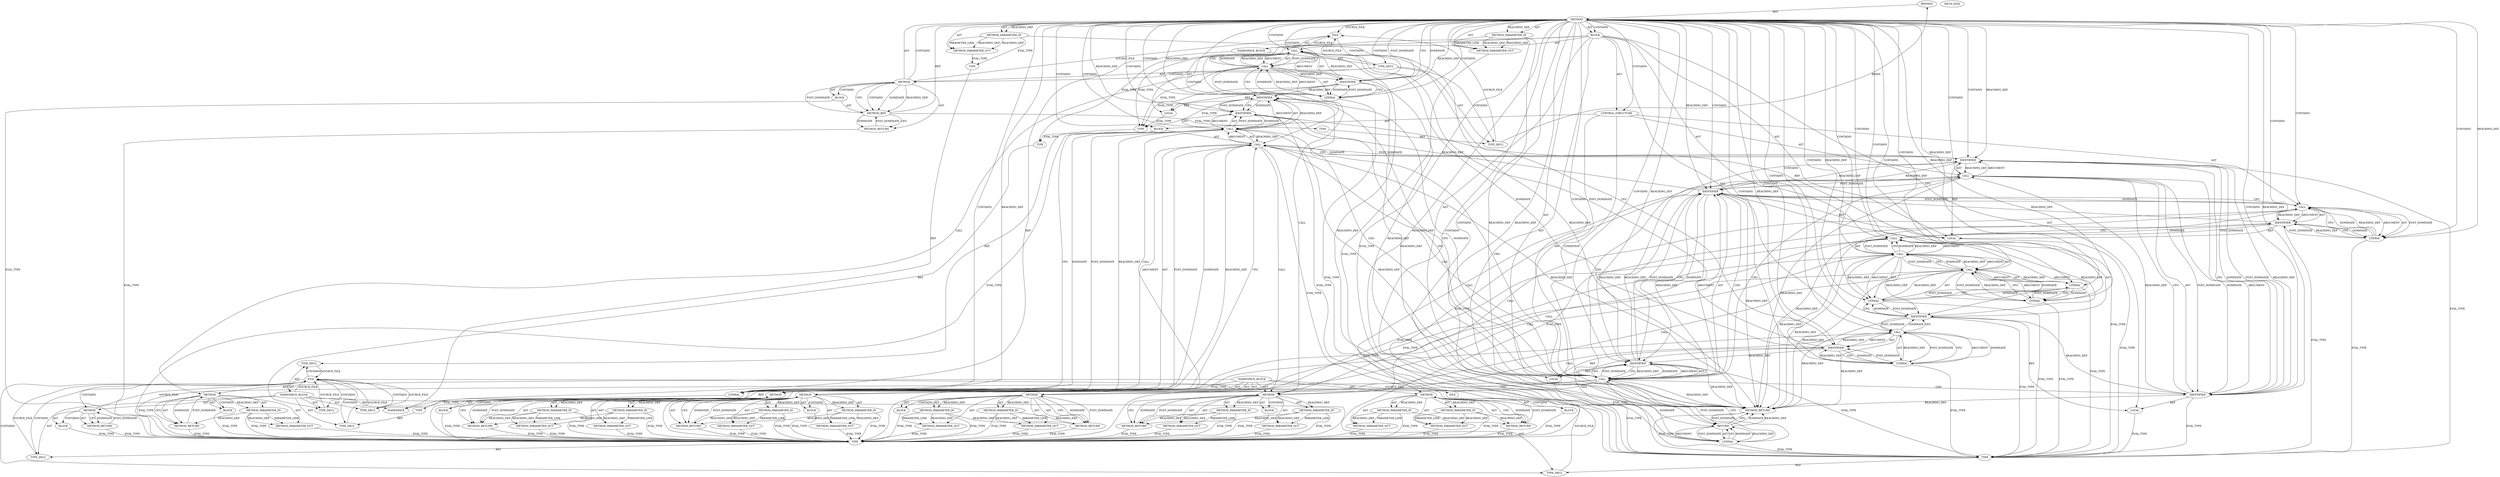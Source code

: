 digraph {
  "21474836480" [label="BINDING" METHOD_FULL_NAME="main" NAME="main" SIGNATURE="int(int,char[]*)"];
  "25769803776" [label="BLOCK" ARGUMENT_INDEX="-1" CODE="{
  int test_value;
  int inc_value;
  int loop_counter;
  char buf[10];

  test_value = 9;
  inc_value = 9 - (9 - 1);

  for(loop_counter = 0; loop_counter <= test_value; loop_counter += inc_value)
  {
    /*  OK  */
    buf[loop_counter] = 'A';
  }


  return 0;
}" COLUMN_NUMBER="1" LINE_NUMBER="51" ORDER="3" TYPE_FULL_NAME="void"];
  "25769803777" [label="BLOCK" ARGUMENT_INDEX="-1" CODE="{
    /*  OK  */
    buf[loop_counter] = 'A';
  }" COLUMN_NUMBER="3" LINE_NUMBER="61" ORDER="4" TYPE_FULL_NAME="void"];
  "25769803778" [label="BLOCK" ARGUMENT_INDEX="-1" CODE="<empty>" COLUMN_NUMBER="1" LINE_NUMBER="1" ORDER="1" TYPE_FULL_NAME="ANY"];
  "25769803779" [label="BLOCK" ARGUMENT_INDEX="-1" CODE="<empty>" ORDER="1" TYPE_FULL_NAME="ANY"];
  "25769803780" [label="BLOCK" ARGUMENT_INDEX="1" CODE="<empty>" ORDER="1" TYPE_FULL_NAME="ANY"];
  "25769803781" [label="BLOCK" ARGUMENT_INDEX="1" CODE="<empty>" ORDER="1" TYPE_FULL_NAME="ANY"];
  "25769803782" [label="BLOCK" ARGUMENT_INDEX="1" CODE="<empty>" ORDER="1" TYPE_FULL_NAME="ANY"];
  "25769803783" [label="BLOCK" ARGUMENT_INDEX="1" CODE="<empty>" ORDER="1" TYPE_FULL_NAME="ANY"];
  "25769803784" [label="BLOCK" ARGUMENT_INDEX="1" CODE="<empty>" ORDER="1" TYPE_FULL_NAME="ANY"];
  "25769803785" [label="BLOCK" ARGUMENT_INDEX="1" CODE="<empty>" ORDER="1" TYPE_FULL_NAME="ANY"];
  "30064771072" [label="CALL" ARGUMENT_INDEX="2" CODE="buf[10]" COLUMN_NUMBER="8" DISPATCH_TYPE="STATIC_DISPATCH" LINE_NUMBER="55" METHOD_FULL_NAME="<operator>.assignment" NAME="<operator>.assignment" ORDER="5" SIGNATURE="" TYPE_FULL_NAME="char[10]"];
  "30064771073" [label="CALL" ARGUMENT_INDEX="2" CODE="buf[10]" COLUMN_NUMBER="8" DISPATCH_TYPE="STATIC_DISPATCH" LINE_NUMBER="55" METHOD_FULL_NAME="<operator>.alloc" NAME="<operator>.alloc" ORDER="2" SIGNATURE="" TYPE_FULL_NAME="char[10]"];
  "30064771074" [label="CALL" ARGUMENT_INDEX="-1" CODE="test_value = 9" COLUMN_NUMBER="3" DISPATCH_TYPE="STATIC_DISPATCH" LINE_NUMBER="57" METHOD_FULL_NAME="<operator>.assignment" NAME="<operator>.assignment" ORDER="6" SIGNATURE="" TYPE_FULL_NAME="ANY"];
  "30064771075" [label="CALL" ARGUMENT_INDEX="-1" CODE="inc_value = 9 - (9 - 1)" COLUMN_NUMBER="3" DISPATCH_TYPE="STATIC_DISPATCH" LINE_NUMBER="58" METHOD_FULL_NAME="<operator>.assignment" NAME="<operator>.assignment" ORDER="7" SIGNATURE="" TYPE_FULL_NAME="ANY"];
  "30064771076" [label="CALL" ARGUMENT_INDEX="2" CODE="9 - (9 - 1)" COLUMN_NUMBER="15" DISPATCH_TYPE="STATIC_DISPATCH" LINE_NUMBER="58" METHOD_FULL_NAME="<operator>.subtraction" NAME="<operator>.subtraction" ORDER="2" SIGNATURE="" TYPE_FULL_NAME="ANY"];
  "30064771077" [label="CALL" ARGUMENT_INDEX="2" CODE="9 - 1" COLUMN_NUMBER="20" DISPATCH_TYPE="STATIC_DISPATCH" LINE_NUMBER="58" METHOD_FULL_NAME="<operator>.subtraction" NAME="<operator>.subtraction" ORDER="2" SIGNATURE="" TYPE_FULL_NAME="ANY"];
  "30064771078" [label="CALL" ARGUMENT_INDEX="1" CODE="loop_counter = 0" COLUMN_NUMBER="7" DISPATCH_TYPE="STATIC_DISPATCH" LINE_NUMBER="60" METHOD_FULL_NAME="<operator>.assignment" NAME="<operator>.assignment" ORDER="1" SIGNATURE="" TYPE_FULL_NAME="ANY"];
  "30064771079" [label="CALL" ARGUMENT_INDEX="-1" CODE="loop_counter <= test_value" COLUMN_NUMBER="25" DISPATCH_TYPE="STATIC_DISPATCH" LINE_NUMBER="60" METHOD_FULL_NAME="<operator>.lessEqualsThan" NAME="<operator>.lessEqualsThan" ORDER="2" SIGNATURE="" TYPE_FULL_NAME="ANY"];
  "30064771080" [label="CALL" ARGUMENT_INDEX="-1" CODE="loop_counter += inc_value" COLUMN_NUMBER="53" DISPATCH_TYPE="STATIC_DISPATCH" LINE_NUMBER="60" METHOD_FULL_NAME="<operator>.assignmentPlus" NAME="<operator>.assignmentPlus" ORDER="3" SIGNATURE="" TYPE_FULL_NAME="ANY"];
  "30064771081" [label="CALL" ARGUMENT_INDEX="-1" CODE="buf[loop_counter] = 'A'" COLUMN_NUMBER="5" DISPATCH_TYPE="STATIC_DISPATCH" LINE_NUMBER="63" METHOD_FULL_NAME="<operator>.assignment" NAME="<operator>.assignment" ORDER="1" SIGNATURE="" TYPE_FULL_NAME="ANY"];
  "30064771082" [label="CALL" ARGUMENT_INDEX="1" CODE="buf[loop_counter]" COLUMN_NUMBER="5" DISPATCH_TYPE="STATIC_DISPATCH" LINE_NUMBER="63" METHOD_FULL_NAME="<operator>.indirectIndexAccess" NAME="<operator>.indirectIndexAccess" ORDER="1" SIGNATURE="" TYPE_FULL_NAME="ANY"];
  "47244640256" [label="CONTROL_STRUCTURE" ARGUMENT_INDEX="-1" CODE="for (loop_counter = 0;loop_counter <= test_value;loop_counter += inc_value)" COLUMN_NUMBER="3" CONTROL_STRUCTURE_TYPE="FOR" LINE_NUMBER="60" ORDER="8" PARSER_TYPE_NAME="CASTForStatement"];
  "60129542144" [label="FILE" CODE="<empty>" CONTENT="<empty>" NAME="basic-00262-ok.c" ORDER="0"];
  "60129542145" [label="FILE" CODE="<empty>" CONTENT="<empty>" NAME="<includes>" ORDER="1"];
  "60129542146" [label="FILE" CODE="<empty>" CONTENT="<empty>" NAME="<unknown>" ORDER="0"];
  "68719476736" [label="IDENTIFIER" ARGUMENT_INDEX="1" CODE="buf" COLUMN_NUMBER="8" LINE_NUMBER="55" NAME="buf" ORDER="1" TYPE_FULL_NAME="char[10]"];
  "68719476737" [label="IDENTIFIER" ARGUMENT_INDEX="1" CODE="test_value" COLUMN_NUMBER="3" LINE_NUMBER="57" NAME="test_value" ORDER="1" TYPE_FULL_NAME="int"];
  "68719476738" [label="IDENTIFIER" ARGUMENT_INDEX="1" CODE="inc_value" COLUMN_NUMBER="3" LINE_NUMBER="58" NAME="inc_value" ORDER="1" TYPE_FULL_NAME="int"];
  "68719476739" [label="IDENTIFIER" ARGUMENT_INDEX="1" CODE="loop_counter" COLUMN_NUMBER="7" LINE_NUMBER="60" NAME="loop_counter" ORDER="1" TYPE_FULL_NAME="int"];
  "68719476740" [label="IDENTIFIER" ARGUMENT_INDEX="1" CODE="loop_counter" COLUMN_NUMBER="25" LINE_NUMBER="60" NAME="loop_counter" ORDER="1" TYPE_FULL_NAME="int"];
  "68719476741" [label="IDENTIFIER" ARGUMENT_INDEX="2" CODE="test_value" COLUMN_NUMBER="41" LINE_NUMBER="60" NAME="test_value" ORDER="2" TYPE_FULL_NAME="int"];
  "68719476742" [label="IDENTIFIER" ARGUMENT_INDEX="1" CODE="loop_counter" COLUMN_NUMBER="53" LINE_NUMBER="60" NAME="loop_counter" ORDER="1" TYPE_FULL_NAME="int"];
  "68719476743" [label="IDENTIFIER" ARGUMENT_INDEX="2" CODE="inc_value" COLUMN_NUMBER="69" LINE_NUMBER="60" NAME="inc_value" ORDER="2" TYPE_FULL_NAME="int"];
  "68719476744" [label="IDENTIFIER" ARGUMENT_INDEX="1" CODE="buf" COLUMN_NUMBER="5" LINE_NUMBER="63" NAME="buf" ORDER="1" TYPE_FULL_NAME="char[10]"];
  "68719476745" [label="IDENTIFIER" ARGUMENT_INDEX="2" CODE="loop_counter" COLUMN_NUMBER="9" LINE_NUMBER="63" NAME="loop_counter" ORDER="2" TYPE_FULL_NAME="int"];
  "90194313216" [label="LITERAL" ARGUMENT_INDEX="1" CODE="10" COLUMN_NUMBER="12" LINE_NUMBER="55" ORDER="1" TYPE_FULL_NAME="int"];
  "90194313217" [label="LITERAL" ARGUMENT_INDEX="2" CODE="9" COLUMN_NUMBER="16" LINE_NUMBER="57" ORDER="2" TYPE_FULL_NAME="int"];
  "90194313218" [label="LITERAL" ARGUMENT_INDEX="1" CODE="9" COLUMN_NUMBER="15" LINE_NUMBER="58" ORDER="1" TYPE_FULL_NAME="int"];
  "90194313219" [label="LITERAL" ARGUMENT_INDEX="1" CODE="9" COLUMN_NUMBER="20" LINE_NUMBER="58" ORDER="1" TYPE_FULL_NAME="int"];
  "90194313220" [label="LITERAL" ARGUMENT_INDEX="2" CODE="1" COLUMN_NUMBER="24" LINE_NUMBER="58" ORDER="2" TYPE_FULL_NAME="int"];
  "90194313221" [label="LITERAL" ARGUMENT_INDEX="2" CODE="0" COLUMN_NUMBER="22" LINE_NUMBER="60" ORDER="2" TYPE_FULL_NAME="int"];
  "90194313222" [label="LITERAL" ARGUMENT_INDEX="2" CODE="'A'" COLUMN_NUMBER="25" LINE_NUMBER="63" ORDER="2" TYPE_FULL_NAME="char"];
  "90194313223" [label="LITERAL" ARGUMENT_INDEX="-1" CODE="0" COLUMN_NUMBER="10" LINE_NUMBER="67" ORDER="1" TYPE_FULL_NAME="int"];
  "94489280512" [label="LOCAL" CODE="int test_value" COLUMN_NUMBER="7" GENERIC_SIGNATURE="<empty>" LINE_NUMBER="52" NAME="test_value" ORDER="1" TYPE_FULL_NAME="int"];
  "94489280513" [label="LOCAL" CODE="int inc_value" COLUMN_NUMBER="7" GENERIC_SIGNATURE="<empty>" LINE_NUMBER="53" NAME="inc_value" ORDER="2" TYPE_FULL_NAME="int"];
  "94489280514" [label="LOCAL" CODE="int loop_counter" COLUMN_NUMBER="7" GENERIC_SIGNATURE="<empty>" LINE_NUMBER="54" NAME="loop_counter" ORDER="3" TYPE_FULL_NAME="int"];
  "94489280515" [label="LOCAL" CODE="char buf[10]" COLUMN_NUMBER="8" GENERIC_SIGNATURE="<empty>" LINE_NUMBER="55" NAME="buf" ORDER="4" TYPE_FULL_NAME="char[10]"];
  "107374182400" [label="META_DATA" LANGUAGE="NEWC" OVERLAYS="base;controlflow;typerel;callgraph;dataflowOss" ROOT="/tmp/tmp.LUtIKLlqFo" VERSION="0.1"];
  "111669149696" [label="METHOD" AST_PARENT_FULL_NAME="basic-00262-ok.c:<global>" AST_PARENT_TYPE="TYPE_DECL" CODE="int main(int argc, char *argv[])
{
  int test_value;
  int inc_value;
  int loop_counter;
  char buf[10];

  test_value = 9;
  inc_value = 9 - (9 - 1);

  for(loop_counter = 0; loop_counter <= test_value; loop_counter += inc_value)
  {
    /*  OK  */
    buf[loop_counter] = 'A';
  }


  return 0;
}" COLUMN_NUMBER="1" COLUMN_NUMBER_END="1" FILENAME="basic-00262-ok.c" FULL_NAME="main" GENERIC_SIGNATURE="<empty>" IS_EXTERNAL="false" LINE_NUMBER="50" LINE_NUMBER_END="68" NAME="main" ORDER="1" SIGNATURE="int(int,char[]*)"];
  "111669149697" [label="METHOD" AST_PARENT_FULL_NAME="basic-00262-ok.c:<global>" AST_PARENT_TYPE="TYPE_DECL" CODE="<global>" COLUMN_NUMBER="1" COLUMN_NUMBER_END="1" FILENAME="basic-00262-ok.c" FULL_NAME="basic-00262-ok.c:<global>" GENERIC_SIGNATURE="<empty>" IS_EXTERNAL="false" LINE_NUMBER="1" LINE_NUMBER_END="68" NAME="<global>" ORDER="1" SIGNATURE=""];
  "111669149698" [label="METHOD" AST_PARENT_FULL_NAME="<includes>:<global>" AST_PARENT_TYPE="NAMESPACE_BLOCK" CODE="<global>" FILENAME="<includes>" FULL_NAME="<includes>:<global>" GENERIC_SIGNATURE="<empty>" IS_EXTERNAL="false" LINE_NUMBER="1" NAME="<global>" ORDER="1" SIGNATURE=""];
  "111669149699" [label="METHOD" AST_PARENT_FULL_NAME="<global>" AST_PARENT_TYPE="NAMESPACE_BLOCK" CODE="<empty>" FILENAME="<empty>" FULL_NAME="<operator>.assignment" GENERIC_SIGNATURE="<empty>" IS_EXTERNAL="true" NAME="<operator>.assignment" ORDER="0" SIGNATURE=""];
  "111669149700" [label="METHOD" AST_PARENT_FULL_NAME="<global>" AST_PARENT_TYPE="NAMESPACE_BLOCK" CODE="<empty>" FILENAME="<empty>" FULL_NAME="<operator>.alloc" GENERIC_SIGNATURE="<empty>" IS_EXTERNAL="true" NAME="<operator>.alloc" ORDER="0" SIGNATURE=""];
  "111669149701" [label="METHOD" AST_PARENT_FULL_NAME="<global>" AST_PARENT_TYPE="NAMESPACE_BLOCK" CODE="<empty>" FILENAME="<empty>" FULL_NAME="<operator>.subtraction" GENERIC_SIGNATURE="<empty>" IS_EXTERNAL="true" NAME="<operator>.subtraction" ORDER="0" SIGNATURE=""];
  "111669149702" [label="METHOD" AST_PARENT_FULL_NAME="<global>" AST_PARENT_TYPE="NAMESPACE_BLOCK" CODE="<empty>" FILENAME="<empty>" FULL_NAME="<operator>.lessEqualsThan" GENERIC_SIGNATURE="<empty>" IS_EXTERNAL="true" NAME="<operator>.lessEqualsThan" ORDER="0" SIGNATURE=""];
  "111669149703" [label="METHOD" AST_PARENT_FULL_NAME="<global>" AST_PARENT_TYPE="NAMESPACE_BLOCK" CODE="<empty>" FILENAME="<empty>" FULL_NAME="<operator>.assignmentPlus" GENERIC_SIGNATURE="<empty>" IS_EXTERNAL="true" NAME="<operator>.assignmentPlus" ORDER="0" SIGNATURE=""];
  "111669149704" [label="METHOD" AST_PARENT_FULL_NAME="<global>" AST_PARENT_TYPE="NAMESPACE_BLOCK" CODE="<empty>" FILENAME="<empty>" FULL_NAME="<operator>.indirectIndexAccess" GENERIC_SIGNATURE="<empty>" IS_EXTERNAL="true" NAME="<operator>.indirectIndexAccess" ORDER="0" SIGNATURE=""];
  "115964116992" [label="METHOD_PARAMETER_IN" CODE="int argc" COLUMN_NUMBER="10" EVALUATION_STRATEGY="BY_VALUE" INDEX="1" IS_VARIADIC="false" LINE_NUMBER="50" NAME="argc" ORDER="1" TYPE_FULL_NAME="int"];
  "115964116993" [label="METHOD_PARAMETER_IN" CODE="char *argv[]" COLUMN_NUMBER="20" EVALUATION_STRATEGY="BY_VALUE" INDEX="2" IS_VARIADIC="false" LINE_NUMBER="50" NAME="argv" ORDER="2" TYPE_FULL_NAME="char[]*"];
  "115964116994" [label="METHOD_PARAMETER_IN" CODE="p1" EVALUATION_STRATEGY="BY_VALUE" INDEX="1" IS_VARIADIC="false" NAME="p1" ORDER="1" TYPE_FULL_NAME="ANY"];
  "115964116995" [label="METHOD_PARAMETER_IN" CODE="p2" EVALUATION_STRATEGY="BY_VALUE" INDEX="2" IS_VARIADIC="false" NAME="p2" ORDER="2" TYPE_FULL_NAME="ANY"];
  "115964116996" [label="METHOD_PARAMETER_IN" CODE="p1" EVALUATION_STRATEGY="BY_VALUE" INDEX="1" IS_VARIADIC="false" NAME="p1" ORDER="1" TYPE_FULL_NAME="ANY"];
  "115964116997" [label="METHOD_PARAMETER_IN" CODE="p1" EVALUATION_STRATEGY="BY_VALUE" INDEX="1" IS_VARIADIC="false" NAME="p1" ORDER="1" TYPE_FULL_NAME="ANY"];
  "115964116998" [label="METHOD_PARAMETER_IN" CODE="p2" EVALUATION_STRATEGY="BY_VALUE" INDEX="2" IS_VARIADIC="false" NAME="p2" ORDER="2" TYPE_FULL_NAME="ANY"];
  "115964116999" [label="METHOD_PARAMETER_IN" CODE="p1" EVALUATION_STRATEGY="BY_VALUE" INDEX="1" IS_VARIADIC="false" NAME="p1" ORDER="1" TYPE_FULL_NAME="ANY"];
  "115964117000" [label="METHOD_PARAMETER_IN" CODE="p2" EVALUATION_STRATEGY="BY_VALUE" INDEX="2" IS_VARIADIC="false" NAME="p2" ORDER="2" TYPE_FULL_NAME="ANY"];
  "115964117001" [label="METHOD_PARAMETER_IN" CODE="p1" EVALUATION_STRATEGY="BY_VALUE" INDEX="1" IS_VARIADIC="false" NAME="p1" ORDER="1" TYPE_FULL_NAME="ANY"];
  "115964117002" [label="METHOD_PARAMETER_IN" CODE="p2" EVALUATION_STRATEGY="BY_VALUE" INDEX="2" IS_VARIADIC="false" NAME="p2" ORDER="2" TYPE_FULL_NAME="ANY"];
  "115964117003" [label="METHOD_PARAMETER_IN" CODE="p1" EVALUATION_STRATEGY="BY_VALUE" INDEX="1" IS_VARIADIC="false" NAME="p1" ORDER="1" TYPE_FULL_NAME="ANY"];
  "115964117004" [label="METHOD_PARAMETER_IN" CODE="p2" EVALUATION_STRATEGY="BY_VALUE" INDEX="2" IS_VARIADIC="false" NAME="p2" ORDER="2" TYPE_FULL_NAME="ANY"];
  "120259084288" [label="METHOD_PARAMETER_OUT" CODE="int argc" COLUMN_NUMBER="10" EVALUATION_STRATEGY="BY_VALUE" INDEX="1" IS_VARIADIC="false" LINE_NUMBER="50" NAME="argc" ORDER="1" TYPE_FULL_NAME="int"];
  "120259084289" [label="METHOD_PARAMETER_OUT" CODE="char *argv[]" COLUMN_NUMBER="20" EVALUATION_STRATEGY="BY_VALUE" INDEX="2" IS_VARIADIC="false" LINE_NUMBER="50" NAME="argv" ORDER="2" TYPE_FULL_NAME="char[]*"];
  "120259084290" [label="METHOD_PARAMETER_OUT" CODE="p1" EVALUATION_STRATEGY="BY_VALUE" INDEX="1" IS_VARIADIC="false" NAME="p1" ORDER="1" TYPE_FULL_NAME="ANY"];
  "120259084291" [label="METHOD_PARAMETER_OUT" CODE="p2" EVALUATION_STRATEGY="BY_VALUE" INDEX="2" IS_VARIADIC="false" NAME="p2" ORDER="2" TYPE_FULL_NAME="ANY"];
  "120259084292" [label="METHOD_PARAMETER_OUT" CODE="p1" EVALUATION_STRATEGY="BY_VALUE" INDEX="1" IS_VARIADIC="false" NAME="p1" ORDER="1" TYPE_FULL_NAME="ANY"];
  "120259084293" [label="METHOD_PARAMETER_OUT" CODE="p1" EVALUATION_STRATEGY="BY_VALUE" INDEX="1" IS_VARIADIC="false" NAME="p1" ORDER="1" TYPE_FULL_NAME="ANY"];
  "120259084294" [label="METHOD_PARAMETER_OUT" CODE="p2" EVALUATION_STRATEGY="BY_VALUE" INDEX="2" IS_VARIADIC="false" NAME="p2" ORDER="2" TYPE_FULL_NAME="ANY"];
  "120259084295" [label="METHOD_PARAMETER_OUT" CODE="p1" EVALUATION_STRATEGY="BY_VALUE" INDEX="1" IS_VARIADIC="false" NAME="p1" ORDER="1" TYPE_FULL_NAME="ANY"];
  "120259084296" [label="METHOD_PARAMETER_OUT" CODE="p2" EVALUATION_STRATEGY="BY_VALUE" INDEX="2" IS_VARIADIC="false" NAME="p2" ORDER="2" TYPE_FULL_NAME="ANY"];
  "120259084297" [label="METHOD_PARAMETER_OUT" CODE="p1" EVALUATION_STRATEGY="BY_VALUE" INDEX="1" IS_VARIADIC="false" NAME="p1" ORDER="1" TYPE_FULL_NAME="ANY"];
  "120259084298" [label="METHOD_PARAMETER_OUT" CODE="p2" EVALUATION_STRATEGY="BY_VALUE" INDEX="2" IS_VARIADIC="false" NAME="p2" ORDER="2" TYPE_FULL_NAME="ANY"];
  "120259084299" [label="METHOD_PARAMETER_OUT" CODE="p1" EVALUATION_STRATEGY="BY_VALUE" INDEX="1" IS_VARIADIC="false" NAME="p1" ORDER="1" TYPE_FULL_NAME="ANY"];
  "120259084300" [label="METHOD_PARAMETER_OUT" CODE="p2" EVALUATION_STRATEGY="BY_VALUE" INDEX="2" IS_VARIADIC="false" NAME="p2" ORDER="2" TYPE_FULL_NAME="ANY"];
  "124554051584" [label="METHOD_REF" ARGUMENT_INDEX="1" CODE="main" COLUMN_NUMBER="1" LINE_NUMBER="50" METHOD_FULL_NAME="main" ORDER="1" TYPE_FULL_NAME="main"];
  "128849018880" [label="METHOD_RETURN" CODE="RET" COLUMN_NUMBER="1" EVALUATION_STRATEGY="BY_VALUE" LINE_NUMBER="50" ORDER="4" TYPE_FULL_NAME="int"];
  "128849018881" [label="METHOD_RETURN" CODE="RET" COLUMN_NUMBER="1" EVALUATION_STRATEGY="BY_VALUE" LINE_NUMBER="1" ORDER="2" TYPE_FULL_NAME="ANY"];
  "128849018882" [label="METHOD_RETURN" CODE="RET" EVALUATION_STRATEGY="BY_VALUE" LINE_NUMBER="1" ORDER="2" TYPE_FULL_NAME="ANY"];
  "128849018883" [label="METHOD_RETURN" CODE="RET" EVALUATION_STRATEGY="BY_VALUE" ORDER="2" TYPE_FULL_NAME="ANY"];
  "128849018884" [label="METHOD_RETURN" CODE="RET" EVALUATION_STRATEGY="BY_VALUE" ORDER="2" TYPE_FULL_NAME="ANY"];
  "128849018885" [label="METHOD_RETURN" CODE="RET" EVALUATION_STRATEGY="BY_VALUE" ORDER="2" TYPE_FULL_NAME="ANY"];
  "128849018886" [label="METHOD_RETURN" CODE="RET" EVALUATION_STRATEGY="BY_VALUE" ORDER="2" TYPE_FULL_NAME="ANY"];
  "128849018887" [label="METHOD_RETURN" CODE="RET" EVALUATION_STRATEGY="BY_VALUE" ORDER="2" TYPE_FULL_NAME="ANY"];
  "128849018888" [label="METHOD_RETURN" CODE="RET" EVALUATION_STRATEGY="BY_VALUE" ORDER="2" TYPE_FULL_NAME="ANY"];
  "137438953472" [label="NAMESPACE" CODE="<empty>" NAME="<global>" ORDER="-1"];
  "141733920768" [label="NAMESPACE_BLOCK" CODE="<empty>" FILENAME="<unknown>" FULL_NAME="<global>" NAME="<global>" ORDER="1"];
  "141733920769" [label="NAMESPACE_BLOCK" CODE="<empty>" FILENAME="basic-00262-ok.c" FULL_NAME="basic-00262-ok.c:<global>" NAME="<global>" ORDER="1"];
  "141733920770" [label="NAMESPACE_BLOCK" CODE="<empty>" FILENAME="<includes>" FULL_NAME="<includes>:<global>" NAME="<global>" ORDER="1"];
  "146028888064" [label="RETURN" ARGUMENT_INDEX="-1" CODE="return 0;" COLUMN_NUMBER="3" LINE_NUMBER="67" ORDER="9"];
  "163208757248" [label="TYPE" FULL_NAME="ANY" NAME="ANY" TYPE_DECL_FULL_NAME="ANY"];
  "163208757249" [label="TYPE" FULL_NAME="char" NAME="char" TYPE_DECL_FULL_NAME="char"];
  "163208757250" [label="TYPE" FULL_NAME="char[10]" NAME="char[10]" TYPE_DECL_FULL_NAME="char[10]"];
  "163208757251" [label="TYPE" FULL_NAME="char[]*" NAME="char[]*" TYPE_DECL_FULL_NAME="char[]*"];
  "163208757252" [label="TYPE" FULL_NAME="int" NAME="int" TYPE_DECL_FULL_NAME="int"];
  "163208757253" [label="TYPE" FULL_NAME="main" NAME="main" TYPE_DECL_FULL_NAME="main"];
  "163208757254" [label="TYPE" FULL_NAME="void" NAME="void" TYPE_DECL_FULL_NAME="void"];
  "171798691840" [label="TYPE_DECL" AST_PARENT_FULL_NAME="basic-00262-ok.c:<global>" AST_PARENT_TYPE="TYPE_DECL" CODE="main" COLUMN_NUMBER="1" FILENAME="basic-00262-ok.c" FULL_NAME="main" GENERIC_SIGNATURE="<empty>" IS_EXTERNAL="false" LINE_NUMBER="50" NAME="main" ORDER="1"];
  "171798691841" [label="TYPE_DECL" AST_PARENT_FULL_NAME="basic-00262-ok.c:<global>" AST_PARENT_TYPE="NAMESPACE_BLOCK" CODE="<global>" COLUMN_NUMBER="1" FILENAME="basic-00262-ok.c" FULL_NAME="basic-00262-ok.c:<global>" GENERIC_SIGNATURE="<empty>" IS_EXTERNAL="false" LINE_NUMBER="1" NAME="<global>" ORDER="1"];
  "171798691842" [label="TYPE_DECL" AST_PARENT_FULL_NAME="<includes>:<global>" AST_PARENT_TYPE="NAMESPACE_BLOCK" CODE="ANY" FILENAME="<includes>" FULL_NAME="ANY" GENERIC_SIGNATURE="<empty>" IS_EXTERNAL="true" NAME="ANY" ORDER="-1"];
  "171798691843" [label="TYPE_DECL" AST_PARENT_FULL_NAME="<includes>:<global>" AST_PARENT_TYPE="NAMESPACE_BLOCK" CODE="char" FILENAME="<includes>" FULL_NAME="char" GENERIC_SIGNATURE="<empty>" IS_EXTERNAL="true" NAME="char" ORDER="-1"];
  "171798691844" [label="TYPE_DECL" AST_PARENT_FULL_NAME="<includes>:<global>" AST_PARENT_TYPE="NAMESPACE_BLOCK" CODE="char[10]" FILENAME="<includes>" FULL_NAME="char[10]" GENERIC_SIGNATURE="<empty>" IS_EXTERNAL="true" NAME="char[10]" ORDER="-1"];
  "171798691845" [label="TYPE_DECL" AST_PARENT_FULL_NAME="<includes>:<global>" AST_PARENT_TYPE="NAMESPACE_BLOCK" CODE="char[]*" FILENAME="<includes>" FULL_NAME="char[]*" GENERIC_SIGNATURE="<empty>" IS_EXTERNAL="true" NAME="char[]*" ORDER="-1"];
  "171798691846" [label="TYPE_DECL" AST_PARENT_FULL_NAME="<includes>:<global>" AST_PARENT_TYPE="NAMESPACE_BLOCK" CODE="int" FILENAME="<includes>" FULL_NAME="int" GENERIC_SIGNATURE="<empty>" IS_EXTERNAL="true" NAME="int" ORDER="-1"];
  "171798691847" [label="TYPE_DECL" AST_PARENT_FULL_NAME="<includes>:<global>" AST_PARENT_TYPE="NAMESPACE_BLOCK" CODE="void" FILENAME="<includes>" FULL_NAME="void" GENERIC_SIGNATURE="<empty>" IS_EXTERNAL="true" NAME="void" ORDER="-1"];
  "21474836480" -> "111669149696" [label="REF" ];
  "25769803776" -> "94489280512" [label="AST" ];
  "25769803776" -> "94489280513" [label="AST" ];
  "25769803776" -> "94489280514" [label="AST" ];
  "25769803776" -> "94489280515" [label="AST" ];
  "25769803776" -> "30064771072" [label="AST" ];
  "25769803776" -> "30064771074" [label="AST" ];
  "25769803776" -> "30064771075" [label="AST" ];
  "25769803776" -> "47244640256" [label="AST" ];
  "25769803776" -> "146028888064" [label="AST" ];
  "25769803776" -> "163208757254" [label="EVAL_TYPE" ];
  "25769803777" -> "30064771081" [label="AST" ];
  "25769803777" -> "163208757254" [label="EVAL_TYPE" ];
  "25769803778" -> "124554051584" [label="AST" ];
  "25769803778" -> "163208757248" [label="EVAL_TYPE" ];
  "25769803779" -> "163208757248" [label="EVAL_TYPE" ];
  "25769803780" -> "163208757248" [label="EVAL_TYPE" ];
  "25769803781" -> "163208757248" [label="EVAL_TYPE" ];
  "25769803782" -> "163208757248" [label="EVAL_TYPE" ];
  "25769803783" -> "163208757248" [label="EVAL_TYPE" ];
  "25769803784" -> "163208757248" [label="EVAL_TYPE" ];
  "25769803785" -> "163208757248" [label="EVAL_TYPE" ];
  "30064771072" -> "68719476736" [label="ARGUMENT" ];
  "30064771072" -> "30064771073" [label="ARGUMENT" ];
  "30064771072" -> "68719476736" [label="AST" ];
  "30064771072" -> "30064771073" [label="AST" ];
  "30064771072" -> "111669149699" [label="CALL" ];
  "30064771072" -> "68719476737" [label="CFG" ];
  "30064771072" -> "68719476737" [label="DOMINATE" ];
  "30064771072" -> "163208757250" [label="EVAL_TYPE" ];
  "30064771072" -> "30064771073" [label="POST_DOMINATE" ];
  "30064771072" -> "128849018880" [label="REACHING_DEF" property="buf[10]"];
  "30064771073" -> "90194313216" [label="ARGUMENT" ];
  "30064771073" -> "90194313216" [label="AST" ];
  "30064771073" -> "111669149700" [label="CALL" ];
  "30064771073" -> "30064771072" [label="CFG" ];
  "30064771073" -> "30064771072" [label="DOMINATE" ];
  "30064771073" -> "163208757250" [label="EVAL_TYPE" ];
  "30064771073" -> "90194313216" [label="POST_DOMINATE" ];
  "30064771073" -> "68719476736" [label="REACHING_DEF" property="buf[10]"];
  "30064771073" -> "30064771072" [label="REACHING_DEF" property="buf[10]"];
  "30064771073" -> "128849018880" [label="REACHING_DEF" property="buf[10]"];
  "30064771074" -> "68719476737" [label="ARGUMENT" ];
  "30064771074" -> "90194313217" [label="ARGUMENT" ];
  "30064771074" -> "68719476737" [label="AST" ];
  "30064771074" -> "90194313217" [label="AST" ];
  "30064771074" -> "111669149699" [label="CALL" ];
  "30064771074" -> "68719476738" [label="CFG" ];
  "30064771074" -> "68719476738" [label="DOMINATE" ];
  "30064771074" -> "163208757248" [label="EVAL_TYPE" ];
  "30064771074" -> "90194313217" [label="POST_DOMINATE" ];
  "30064771074" -> "128849018880" [label="REACHING_DEF" property="test_value = 9"];
  "30064771075" -> "68719476738" [label="ARGUMENT" ];
  "30064771075" -> "30064771076" [label="ARGUMENT" ];
  "30064771075" -> "68719476738" [label="AST" ];
  "30064771075" -> "30064771076" [label="AST" ];
  "30064771075" -> "111669149699" [label="CALL" ];
  "30064771075" -> "68719476739" [label="CFG" ];
  "30064771075" -> "68719476739" [label="DOMINATE" ];
  "30064771075" -> "163208757248" [label="EVAL_TYPE" ];
  "30064771075" -> "30064771076" [label="POST_DOMINATE" ];
  "30064771075" -> "128849018880" [label="REACHING_DEF" property="inc_value = 9 - (9 - 1)"];
  "30064771076" -> "90194313218" [label="ARGUMENT" ];
  "30064771076" -> "30064771077" [label="ARGUMENT" ];
  "30064771076" -> "90194313218" [label="AST" ];
  "30064771076" -> "30064771077" [label="AST" ];
  "30064771076" -> "111669149701" [label="CALL" ];
  "30064771076" -> "30064771075" [label="CFG" ];
  "30064771076" -> "30064771075" [label="DOMINATE" ];
  "30064771076" -> "163208757248" [label="EVAL_TYPE" ];
  "30064771076" -> "30064771077" [label="POST_DOMINATE" ];
  "30064771076" -> "68719476738" [label="REACHING_DEF" property="9 - (9 - 1)"];
  "30064771076" -> "30064771075" [label="REACHING_DEF" property="9 - (9 - 1)"];
  "30064771076" -> "128849018880" [label="REACHING_DEF" property="9 - (9 - 1)"];
  "30064771077" -> "90194313219" [label="ARGUMENT" ];
  "30064771077" -> "90194313220" [label="ARGUMENT" ];
  "30064771077" -> "90194313219" [label="AST" ];
  "30064771077" -> "90194313220" [label="AST" ];
  "30064771077" -> "111669149701" [label="CALL" ];
  "30064771077" -> "30064771076" [label="CFG" ];
  "30064771077" -> "30064771076" [label="DOMINATE" ];
  "30064771077" -> "163208757248" [label="EVAL_TYPE" ];
  "30064771077" -> "90194313220" [label="POST_DOMINATE" ];
  "30064771077" -> "30064771076" [label="REACHING_DEF" property="9 - 1"];
  "30064771077" -> "128849018880" [label="REACHING_DEF" property="9 - 1"];
  "30064771078" -> "68719476739" [label="ARGUMENT" ];
  "30064771078" -> "90194313221" [label="ARGUMENT" ];
  "30064771078" -> "68719476739" [label="AST" ];
  "30064771078" -> "90194313221" [label="AST" ];
  "30064771078" -> "111669149699" [label="CALL" ];
  "30064771078" -> "68719476740" [label="CFG" ];
  "30064771078" -> "68719476740" [label="DOMINATE" ];
  "30064771078" -> "163208757248" [label="EVAL_TYPE" ];
  "30064771078" -> "90194313221" [label="POST_DOMINATE" ];
  "30064771078" -> "128849018880" [label="REACHING_DEF" property="loop_counter = 0"];
  "30064771079" -> "68719476740" [label="ARGUMENT" ];
  "30064771079" -> "68719476741" [label="ARGUMENT" ];
  "30064771079" -> "68719476740" [label="AST" ];
  "30064771079" -> "68719476741" [label="AST" ];
  "30064771079" -> "111669149702" [label="CALL" ];
  "30064771079" -> "30064771079" [label="CDG" ];
  "30064771079" -> "90194313222" [label="CDG" ];
  "30064771079" -> "30064771080" [label="CDG" ];
  "30064771079" -> "68719476740" [label="CDG" ];
  "30064771079" -> "68719476741" [label="CDG" ];
  "30064771079" -> "30064771081" [label="CDG" ];
  "30064771079" -> "30064771082" [label="CDG" ];
  "30064771079" -> "68719476744" [label="CDG" ];
  "30064771079" -> "68719476745" [label="CDG" ];
  "30064771079" -> "68719476742" [label="CDG" ];
  "30064771079" -> "68719476743" [label="CDG" ];
  "30064771079" -> "68719476744" [label="CFG" ];
  "30064771079" -> "90194313223" [label="CFG" ];
  "30064771079" -> "68719476744" [label="DOMINATE" ];
  "30064771079" -> "90194313223" [label="DOMINATE" ];
  "30064771079" -> "163208757248" [label="EVAL_TYPE" ];
  "30064771079" -> "68719476741" [label="POST_DOMINATE" ];
  "30064771079" -> "128849018880" [label="REACHING_DEF" property="loop_counter <= test_value"];
  "30064771080" -> "68719476742" [label="ARGUMENT" ];
  "30064771080" -> "68719476743" [label="ARGUMENT" ];
  "30064771080" -> "68719476742" [label="AST" ];
  "30064771080" -> "68719476743" [label="AST" ];
  "30064771080" -> "111669149703" [label="CALL" ];
  "30064771080" -> "68719476740" [label="CFG" ];
  "30064771080" -> "163208757248" [label="EVAL_TYPE" ];
  "30064771080" -> "68719476743" [label="POST_DOMINATE" ];
  "30064771080" -> "128849018880" [label="REACHING_DEF" property="loop_counter += inc_value"];
  "30064771081" -> "30064771082" [label="ARGUMENT" ];
  "30064771081" -> "90194313222" [label="ARGUMENT" ];
  "30064771081" -> "30064771082" [label="AST" ];
  "30064771081" -> "90194313222" [label="AST" ];
  "30064771081" -> "111669149699" [label="CALL" ];
  "30064771081" -> "68719476742" [label="CFG" ];
  "30064771081" -> "68719476742" [label="DOMINATE" ];
  "30064771081" -> "163208757248" [label="EVAL_TYPE" ];
  "30064771081" -> "90194313222" [label="POST_DOMINATE" ];
  "30064771081" -> "128849018880" [label="REACHING_DEF" property="buf[loop_counter] = 'A'"];
  "30064771082" -> "68719476744" [label="ARGUMENT" ];
  "30064771082" -> "68719476745" [label="ARGUMENT" ];
  "30064771082" -> "68719476744" [label="AST" ];
  "30064771082" -> "68719476745" [label="AST" ];
  "30064771082" -> "111669149704" [label="CALL" ];
  "30064771082" -> "90194313222" [label="CFG" ];
  "30064771082" -> "90194313222" [label="DOMINATE" ];
  "30064771082" -> "163208757248" [label="EVAL_TYPE" ];
  "30064771082" -> "68719476745" [label="POST_DOMINATE" ];
  "30064771082" -> "30064771081" [label="REACHING_DEF" property="buf[loop_counter]"];
  "30064771082" -> "68719476744" [label="REACHING_DEF" property="buf[loop_counter]"];
  "30064771082" -> "128849018880" [label="REACHING_DEF" property="buf[loop_counter]"];
  "47244640256" -> "30064771078" [label="AST" ];
  "47244640256" -> "30064771079" [label="AST" ];
  "47244640256" -> "30064771080" [label="AST" ];
  "47244640256" -> "25769803777" [label="AST" ];
  "47244640256" -> "30064771079" [label="CONDITION" ];
  "60129542144" -> "141733920769" [label="AST" ];
  "60129542144" -> "171798691841" [label="CONTAINS" ];
  "60129542145" -> "141733920770" [label="AST" ];
  "60129542145" -> "111669149698" [label="CONTAINS" ];
  "60129542145" -> "171798691842" [label="CONTAINS" ];
  "60129542145" -> "171798691843" [label="CONTAINS" ];
  "60129542145" -> "171798691844" [label="CONTAINS" ];
  "60129542145" -> "171798691845" [label="CONTAINS" ];
  "60129542145" -> "171798691846" [label="CONTAINS" ];
  "60129542145" -> "171798691847" [label="CONTAINS" ];
  "68719476736" -> "90194313216" [label="CFG" ];
  "68719476736" -> "90194313216" [label="DOMINATE" ];
  "68719476736" -> "163208757250" [label="EVAL_TYPE" ];
  "68719476736" -> "111669149696" [label="POST_DOMINATE" ];
  "68719476736" -> "68719476744" [label="REACHING_DEF" property="buf"];
  "68719476736" -> "30064771072" [label="REACHING_DEF" property="buf"];
  "68719476736" -> "128849018880" [label="REACHING_DEF" property="buf"];
  "68719476736" -> "94489280515" [label="REF" ];
  "68719476737" -> "90194313217" [label="CFG" ];
  "68719476737" -> "90194313217" [label="DOMINATE" ];
  "68719476737" -> "163208757252" [label="EVAL_TYPE" ];
  "68719476737" -> "30064771072" [label="POST_DOMINATE" ];
  "68719476737" -> "68719476741" [label="REACHING_DEF" property="test_value"];
  "68719476737" -> "30064771074" [label="REACHING_DEF" property="test_value"];
  "68719476737" -> "94489280512" [label="REF" ];
  "68719476738" -> "90194313218" [label="CFG" ];
  "68719476738" -> "90194313218" [label="DOMINATE" ];
  "68719476738" -> "163208757252" [label="EVAL_TYPE" ];
  "68719476738" -> "30064771074" [label="POST_DOMINATE" ];
  "68719476738" -> "30064771075" [label="REACHING_DEF" property="inc_value"];
  "68719476738" -> "68719476743" [label="REACHING_DEF" property="inc_value"];
  "68719476738" -> "128849018880" [label="REACHING_DEF" property="inc_value"];
  "68719476738" -> "94489280513" [label="REF" ];
  "68719476739" -> "90194313221" [label="CFG" ];
  "68719476739" -> "90194313221" [label="DOMINATE" ];
  "68719476739" -> "163208757252" [label="EVAL_TYPE" ];
  "68719476739" -> "30064771075" [label="POST_DOMINATE" ];
  "68719476739" -> "30064771078" [label="REACHING_DEF" property="loop_counter"];
  "68719476739" -> "68719476740" [label="REACHING_DEF" property="loop_counter"];
  "68719476739" -> "94489280514" [label="REF" ];
  "68719476740" -> "68719476741" [label="CFG" ];
  "68719476740" -> "68719476741" [label="DOMINATE" ];
  "68719476740" -> "163208757252" [label="EVAL_TYPE" ];
  "68719476740" -> "30064771078" [label="POST_DOMINATE" ];
  "68719476740" -> "30064771080" [label="POST_DOMINATE" ];
  "68719476740" -> "68719476745" [label="REACHING_DEF" property="loop_counter"];
  "68719476740" -> "68719476741" [label="REACHING_DEF" property="loop_counter"];
  "68719476740" -> "30064771079" [label="REACHING_DEF" property="loop_counter"];
  "68719476740" -> "68719476742" [label="REACHING_DEF" property="loop_counter"];
  "68719476740" -> "128849018880" [label="REACHING_DEF" property="loop_counter"];
  "68719476740" -> "94489280514" [label="REF" ];
  "68719476741" -> "30064771079" [label="CFG" ];
  "68719476741" -> "30064771079" [label="DOMINATE" ];
  "68719476741" -> "163208757252" [label="EVAL_TYPE" ];
  "68719476741" -> "68719476740" [label="POST_DOMINATE" ];
  "68719476741" -> "68719476740" [label="REACHING_DEF" property="test_value"];
  "68719476741" -> "30064771079" [label="REACHING_DEF" property="test_value"];
  "68719476741" -> "128849018880" [label="REACHING_DEF" property="test_value"];
  "68719476741" -> "94489280512" [label="REF" ];
  "68719476742" -> "68719476743" [label="CFG" ];
  "68719476742" -> "68719476743" [label="DOMINATE" ];
  "68719476742" -> "163208757252" [label="EVAL_TYPE" ];
  "68719476742" -> "30064771081" [label="POST_DOMINATE" ];
  "68719476742" -> "68719476740" [label="REACHING_DEF" property="loop_counter"];
  "68719476742" -> "30064771080" [label="REACHING_DEF" property="loop_counter"];
  "68719476742" -> "94489280514" [label="REF" ];
  "68719476743" -> "30064771080" [label="CFG" ];
  "68719476743" -> "30064771080" [label="DOMINATE" ];
  "68719476743" -> "163208757252" [label="EVAL_TYPE" ];
  "68719476743" -> "68719476742" [label="POST_DOMINATE" ];
  "68719476743" -> "68719476742" [label="REACHING_DEF" property="inc_value"];
  "68719476743" -> "30064771080" [label="REACHING_DEF" property="inc_value"];
  "68719476743" -> "128849018880" [label="REACHING_DEF" property="inc_value"];
  "68719476743" -> "94489280513" [label="REF" ];
  "68719476744" -> "68719476745" [label="CFG" ];
  "68719476744" -> "68719476745" [label="DOMINATE" ];
  "68719476744" -> "163208757250" [label="EVAL_TYPE" ];
  "68719476744" -> "94489280515" [label="REF" ];
  "68719476745" -> "30064771082" [label="CFG" ];
  "68719476745" -> "30064771082" [label="DOMINATE" ];
  "68719476745" -> "163208757252" [label="EVAL_TYPE" ];
  "68719476745" -> "68719476744" [label="POST_DOMINATE" ];
  "68719476745" -> "94489280514" [label="REF" ];
  "90194313216" -> "30064771073" [label="CFG" ];
  "90194313216" -> "30064771073" [label="DOMINATE" ];
  "90194313216" -> "163208757252" [label="EVAL_TYPE" ];
  "90194313216" -> "68719476736" [label="POST_DOMINATE" ];
  "90194313216" -> "30064771073" [label="REACHING_DEF" property="10"];
  "90194313217" -> "30064771074" [label="CFG" ];
  "90194313217" -> "30064771074" [label="DOMINATE" ];
  "90194313217" -> "163208757252" [label="EVAL_TYPE" ];
  "90194313217" -> "68719476737" [label="POST_DOMINATE" ];
  "90194313217" -> "68719476737" [label="REACHING_DEF" property="9"];
  "90194313217" -> "30064771074" [label="REACHING_DEF" property="9"];
  "90194313218" -> "90194313219" [label="CFG" ];
  "90194313218" -> "90194313219" [label="DOMINATE" ];
  "90194313218" -> "163208757252" [label="EVAL_TYPE" ];
  "90194313218" -> "68719476738" [label="POST_DOMINATE" ];
  "90194313218" -> "30064771077" [label="REACHING_DEF" property="9"];
  "90194313218" -> "30064771076" [label="REACHING_DEF" property="9"];
  "90194313219" -> "90194313220" [label="CFG" ];
  "90194313219" -> "90194313220" [label="DOMINATE" ];
  "90194313219" -> "163208757252" [label="EVAL_TYPE" ];
  "90194313219" -> "90194313218" [label="POST_DOMINATE" ];
  "90194313219" -> "30064771077" [label="REACHING_DEF" property="9"];
  "90194313220" -> "30064771077" [label="CFG" ];
  "90194313220" -> "30064771077" [label="DOMINATE" ];
  "90194313220" -> "163208757252" [label="EVAL_TYPE" ];
  "90194313220" -> "90194313219" [label="POST_DOMINATE" ];
  "90194313220" -> "30064771077" [label="REACHING_DEF" property="1"];
  "90194313221" -> "30064771078" [label="CFG" ];
  "90194313221" -> "30064771078" [label="DOMINATE" ];
  "90194313221" -> "163208757252" [label="EVAL_TYPE" ];
  "90194313221" -> "68719476739" [label="POST_DOMINATE" ];
  "90194313221" -> "68719476739" [label="REACHING_DEF" property="0"];
  "90194313221" -> "30064771078" [label="REACHING_DEF" property="0"];
  "90194313222" -> "30064771081" [label="CFG" ];
  "90194313222" -> "30064771081" [label="DOMINATE" ];
  "90194313222" -> "163208757249" [label="EVAL_TYPE" ];
  "90194313222" -> "30064771082" [label="POST_DOMINATE" ];
  "90194313222" -> "30064771082" [label="REACHING_DEF" property="'A'"];
  "90194313222" -> "30064771081" [label="REACHING_DEF" property="'A'"];
  "90194313223" -> "146028888064" [label="CFG" ];
  "90194313223" -> "146028888064" [label="DOMINATE" ];
  "90194313223" -> "163208757252" [label="EVAL_TYPE" ];
  "90194313223" -> "30064771079" [label="POST_DOMINATE" ];
  "90194313223" -> "146028888064" [label="REACHING_DEF" property="0"];
  "94489280512" -> "163208757252" [label="EVAL_TYPE" ];
  "94489280513" -> "163208757252" [label="EVAL_TYPE" ];
  "94489280514" -> "163208757252" [label="EVAL_TYPE" ];
  "94489280515" -> "163208757250" [label="EVAL_TYPE" ];
  "111669149696" -> "115964116992" [label="AST" ];
  "111669149696" -> "115964116993" [label="AST" ];
  "111669149696" -> "25769803776" [label="AST" ];
  "111669149696" -> "128849018880" [label="AST" ];
  "111669149696" -> "120259084288" [label="AST" ];
  "111669149696" -> "120259084289" [label="AST" ];
  "111669149696" -> "68719476736" [label="CFG" ];
  "111669149696" -> "25769803776" [label="CONTAINS" ];
  "111669149696" -> "30064771072" [label="CONTAINS" ];
  "111669149696" -> "30064771074" [label="CONTAINS" ];
  "111669149696" -> "30064771075" [label="CONTAINS" ];
  "111669149696" -> "47244640256" [label="CONTAINS" ];
  "111669149696" -> "146028888064" [label="CONTAINS" ];
  "111669149696" -> "68719476736" [label="CONTAINS" ];
  "111669149696" -> "30064771073" [label="CONTAINS" ];
  "111669149696" -> "68719476737" [label="CONTAINS" ];
  "111669149696" -> "90194313217" [label="CONTAINS" ];
  "111669149696" -> "68719476738" [label="CONTAINS" ];
  "111669149696" -> "30064771076" [label="CONTAINS" ];
  "111669149696" -> "30064771078" [label="CONTAINS" ];
  "111669149696" -> "30064771079" [label="CONTAINS" ];
  "111669149696" -> "30064771080" [label="CONTAINS" ];
  "111669149696" -> "25769803777" [label="CONTAINS" ];
  "111669149696" -> "90194313223" [label="CONTAINS" ];
  "111669149696" -> "90194313216" [label="CONTAINS" ];
  "111669149696" -> "90194313218" [label="CONTAINS" ];
  "111669149696" -> "30064771077" [label="CONTAINS" ];
  "111669149696" -> "68719476739" [label="CONTAINS" ];
  "111669149696" -> "90194313221" [label="CONTAINS" ];
  "111669149696" -> "68719476740" [label="CONTAINS" ];
  "111669149696" -> "68719476741" [label="CONTAINS" ];
  "111669149696" -> "68719476742" [label="CONTAINS" ];
  "111669149696" -> "68719476743" [label="CONTAINS" ];
  "111669149696" -> "30064771081" [label="CONTAINS" ];
  "111669149696" -> "90194313219" [label="CONTAINS" ];
  "111669149696" -> "90194313220" [label="CONTAINS" ];
  "111669149696" -> "30064771082" [label="CONTAINS" ];
  "111669149696" -> "90194313222" [label="CONTAINS" ];
  "111669149696" -> "68719476744" [label="CONTAINS" ];
  "111669149696" -> "68719476745" [label="CONTAINS" ];
  "111669149696" -> "68719476736" [label="DOMINATE" ];
  "111669149696" -> "90194313220" [label="REACHING_DEF" property=""];
  "111669149696" -> "90194313217" [label="REACHING_DEF" property=""];
  "111669149696" -> "68719476744" [label="REACHING_DEF" property=""];
  "111669149696" -> "68719476742" [label="REACHING_DEF" property=""];
  "111669149696" -> "90194313222" [label="REACHING_DEF" property=""];
  "111669149696" -> "68719476745" [label="REACHING_DEF" property=""];
  "111669149696" -> "68719476741" [label="REACHING_DEF" property=""];
  "111669149696" -> "90194313219" [label="REACHING_DEF" property=""];
  "111669149696" -> "90194313223" [label="REACHING_DEF" property=""];
  "111669149696" -> "68719476743" [label="REACHING_DEF" property=""];
  "111669149696" -> "115964116992" [label="REACHING_DEF" property=""];
  "111669149696" -> "90194313221" [label="REACHING_DEF" property=""];
  "111669149696" -> "90194313216" [label="REACHING_DEF" property=""];
  "111669149696" -> "90194313218" [label="REACHING_DEF" property=""];
  "111669149696" -> "68719476740" [label="REACHING_DEF" property=""];
  "111669149696" -> "115964116993" [label="REACHING_DEF" property=""];
  "111669149696" -> "146028888064" [label="REACHING_DEF" property=""];
  "111669149696" -> "60129542144" [label="SOURCE_FILE" ];
  "111669149697" -> "111669149696" [label="AST" ];
  "111669149697" -> "25769803778" [label="AST" ];
  "111669149697" -> "128849018881" [label="AST" ];
  "111669149697" -> "124554051584" [label="CFG" ];
  "111669149697" -> "111669149696" [label="CONTAINS" ];
  "111669149697" -> "25769803778" [label="CONTAINS" ];
  "111669149697" -> "124554051584" [label="CONTAINS" ];
  "111669149697" -> "124554051584" [label="DOMINATE" ];
  "111669149697" -> "124554051584" [label="REACHING_DEF" property=""];
  "111669149697" -> "60129542144" [label="SOURCE_FILE" ];
  "111669149698" -> "25769803779" [label="AST" ];
  "111669149698" -> "128849018882" [label="AST" ];
  "111669149698" -> "128849018882" [label="CFG" ];
  "111669149698" -> "25769803779" [label="CONTAINS" ];
  "111669149698" -> "128849018882" [label="DOMINATE" ];
  "111669149698" -> "60129542145" [label="SOURCE_FILE" ];
  "111669149699" -> "115964116994" [label="AST" ];
  "111669149699" -> "115964116995" [label="AST" ];
  "111669149699" -> "25769803780" [label="AST" ];
  "111669149699" -> "128849018883" [label="AST" ];
  "111669149699" -> "120259084290" [label="AST" ];
  "111669149699" -> "120259084291" [label="AST" ];
  "111669149699" -> "128849018883" [label="CFG" ];
  "111669149699" -> "25769803780" [label="CONTAINS" ];
  "111669149699" -> "128849018883" [label="DOMINATE" ];
  "111669149699" -> "115964116994" [label="REACHING_DEF" property=""];
  "111669149699" -> "115964116995" [label="REACHING_DEF" property=""];
  "111669149700" -> "115964116996" [label="AST" ];
  "111669149700" -> "25769803781" [label="AST" ];
  "111669149700" -> "128849018884" [label="AST" ];
  "111669149700" -> "120259084292" [label="AST" ];
  "111669149700" -> "128849018884" [label="CFG" ];
  "111669149700" -> "25769803781" [label="CONTAINS" ];
  "111669149700" -> "128849018884" [label="DOMINATE" ];
  "111669149700" -> "115964116996" [label="REACHING_DEF" property=""];
  "111669149701" -> "115964116997" [label="AST" ];
  "111669149701" -> "115964116998" [label="AST" ];
  "111669149701" -> "25769803782" [label="AST" ];
  "111669149701" -> "128849018885" [label="AST" ];
  "111669149701" -> "120259084293" [label="AST" ];
  "111669149701" -> "120259084294" [label="AST" ];
  "111669149701" -> "128849018885" [label="CFG" ];
  "111669149701" -> "25769803782" [label="CONTAINS" ];
  "111669149701" -> "128849018885" [label="DOMINATE" ];
  "111669149701" -> "115964116997" [label="REACHING_DEF" property=""];
  "111669149701" -> "115964116998" [label="REACHING_DEF" property=""];
  "111669149702" -> "115964116999" [label="AST" ];
  "111669149702" -> "115964117000" [label="AST" ];
  "111669149702" -> "25769803783" [label="AST" ];
  "111669149702" -> "128849018886" [label="AST" ];
  "111669149702" -> "120259084295" [label="AST" ];
  "111669149702" -> "120259084296" [label="AST" ];
  "111669149702" -> "128849018886" [label="CFG" ];
  "111669149702" -> "25769803783" [label="CONTAINS" ];
  "111669149702" -> "128849018886" [label="DOMINATE" ];
  "111669149702" -> "115964116999" [label="REACHING_DEF" property=""];
  "111669149702" -> "115964117000" [label="REACHING_DEF" property=""];
  "111669149703" -> "115964117001" [label="AST" ];
  "111669149703" -> "115964117002" [label="AST" ];
  "111669149703" -> "25769803784" [label="AST" ];
  "111669149703" -> "128849018887" [label="AST" ];
  "111669149703" -> "120259084297" [label="AST" ];
  "111669149703" -> "120259084298" [label="AST" ];
  "111669149703" -> "128849018887" [label="CFG" ];
  "111669149703" -> "25769803784" [label="CONTAINS" ];
  "111669149703" -> "128849018887" [label="DOMINATE" ];
  "111669149703" -> "115964117002" [label="REACHING_DEF" property=""];
  "111669149703" -> "115964117001" [label="REACHING_DEF" property=""];
  "111669149704" -> "115964117003" [label="AST" ];
  "111669149704" -> "115964117004" [label="AST" ];
  "111669149704" -> "25769803785" [label="AST" ];
  "111669149704" -> "128849018888" [label="AST" ];
  "111669149704" -> "120259084299" [label="AST" ];
  "111669149704" -> "120259084300" [label="AST" ];
  "111669149704" -> "128849018888" [label="CFG" ];
  "111669149704" -> "25769803785" [label="CONTAINS" ];
  "111669149704" -> "128849018888" [label="DOMINATE" ];
  "111669149704" -> "115964117004" [label="REACHING_DEF" property=""];
  "111669149704" -> "115964117003" [label="REACHING_DEF" property=""];
  "115964116992" -> "163208757252" [label="EVAL_TYPE" ];
  "115964116992" -> "120259084288" [label="PARAMETER_LINK" ];
  "115964116992" -> "120259084288" [label="REACHING_DEF" property="argc"];
  "115964116992" -> "120259084288" [label="REACHING_DEF" property="argc"];
  "115964116992" -> "128849018880" [label="REACHING_DEF" property="argc"];
  "115964116993" -> "163208757251" [label="EVAL_TYPE" ];
  "115964116993" -> "120259084289" [label="PARAMETER_LINK" ];
  "115964116993" -> "120259084289" [label="REACHING_DEF" property="argv"];
  "115964116993" -> "120259084289" [label="REACHING_DEF" property="argv"];
  "115964116993" -> "128849018880" [label="REACHING_DEF" property="argv"];
  "115964116994" -> "163208757248" [label="EVAL_TYPE" ];
  "115964116994" -> "120259084290" [label="PARAMETER_LINK" ];
  "115964116994" -> "120259084290" [label="REACHING_DEF" property="p1"];
  "115964116994" -> "128849018883" [label="REACHING_DEF" property="p1"];
  "115964116995" -> "163208757248" [label="EVAL_TYPE" ];
  "115964116995" -> "120259084291" [label="PARAMETER_LINK" ];
  "115964116995" -> "120259084291" [label="REACHING_DEF" property="p2"];
  "115964116995" -> "128849018883" [label="REACHING_DEF" property="p2"];
  "115964116996" -> "163208757248" [label="EVAL_TYPE" ];
  "115964116996" -> "120259084292" [label="PARAMETER_LINK" ];
  "115964116996" -> "120259084292" [label="REACHING_DEF" property="p1"];
  "115964116996" -> "128849018884" [label="REACHING_DEF" property="p1"];
  "115964116997" -> "163208757248" [label="EVAL_TYPE" ];
  "115964116997" -> "120259084293" [label="PARAMETER_LINK" ];
  "115964116997" -> "120259084293" [label="REACHING_DEF" property="p1"];
  "115964116997" -> "128849018885" [label="REACHING_DEF" property="p1"];
  "115964116998" -> "163208757248" [label="EVAL_TYPE" ];
  "115964116998" -> "120259084294" [label="PARAMETER_LINK" ];
  "115964116998" -> "120259084294" [label="REACHING_DEF" property="p2"];
  "115964116998" -> "128849018885" [label="REACHING_DEF" property="p2"];
  "115964116999" -> "163208757248" [label="EVAL_TYPE" ];
  "115964116999" -> "120259084295" [label="PARAMETER_LINK" ];
  "115964116999" -> "120259084295" [label="REACHING_DEF" property="p1"];
  "115964116999" -> "128849018886" [label="REACHING_DEF" property="p1"];
  "115964117000" -> "163208757248" [label="EVAL_TYPE" ];
  "115964117000" -> "120259084296" [label="PARAMETER_LINK" ];
  "115964117000" -> "120259084296" [label="REACHING_DEF" property="p2"];
  "115964117000" -> "128849018886" [label="REACHING_DEF" property="p2"];
  "115964117001" -> "163208757248" [label="EVAL_TYPE" ];
  "115964117001" -> "120259084297" [label="PARAMETER_LINK" ];
  "115964117001" -> "120259084297" [label="REACHING_DEF" property="p1"];
  "115964117001" -> "128849018887" [label="REACHING_DEF" property="p1"];
  "115964117002" -> "163208757248" [label="EVAL_TYPE" ];
  "115964117002" -> "120259084298" [label="PARAMETER_LINK" ];
  "115964117002" -> "120259084298" [label="REACHING_DEF" property="p2"];
  "115964117002" -> "128849018887" [label="REACHING_DEF" property="p2"];
  "115964117003" -> "163208757248" [label="EVAL_TYPE" ];
  "115964117003" -> "120259084299" [label="PARAMETER_LINK" ];
  "115964117003" -> "120259084299" [label="REACHING_DEF" property="p1"];
  "115964117003" -> "128849018888" [label="REACHING_DEF" property="p1"];
  "115964117004" -> "163208757248" [label="EVAL_TYPE" ];
  "115964117004" -> "120259084300" [label="PARAMETER_LINK" ];
  "115964117004" -> "120259084300" [label="REACHING_DEF" property="p2"];
  "115964117004" -> "128849018888" [label="REACHING_DEF" property="p2"];
  "120259084288" -> "163208757252" [label="EVAL_TYPE" ];
  "120259084289" -> "163208757251" [label="EVAL_TYPE" ];
  "120259084290" -> "163208757248" [label="EVAL_TYPE" ];
  "120259084291" -> "163208757248" [label="EVAL_TYPE" ];
  "120259084292" -> "163208757248" [label="EVAL_TYPE" ];
  "120259084293" -> "163208757248" [label="EVAL_TYPE" ];
  "120259084294" -> "163208757248" [label="EVAL_TYPE" ];
  "120259084295" -> "163208757248" [label="EVAL_TYPE" ];
  "120259084296" -> "163208757248" [label="EVAL_TYPE" ];
  "120259084297" -> "163208757248" [label="EVAL_TYPE" ];
  "120259084298" -> "163208757248" [label="EVAL_TYPE" ];
  "120259084299" -> "163208757248" [label="EVAL_TYPE" ];
  "120259084300" -> "163208757248" [label="EVAL_TYPE" ];
  "124554051584" -> "128849018881" [label="CFG" ];
  "124554051584" -> "128849018881" [label="DOMINATE" ];
  "124554051584" -> "163208757253" [label="EVAL_TYPE" ];
  "124554051584" -> "111669149697" [label="POST_DOMINATE" ];
  "124554051584" -> "111669149696" [label="REF" ];
  "128849018880" -> "163208757252" [label="EVAL_TYPE" ];
  "128849018880" -> "146028888064" [label="POST_DOMINATE" ];
  "128849018881" -> "163208757248" [label="EVAL_TYPE" ];
  "128849018881" -> "124554051584" [label="POST_DOMINATE" ];
  "128849018882" -> "163208757248" [label="EVAL_TYPE" ];
  "128849018882" -> "111669149698" [label="POST_DOMINATE" ];
  "128849018883" -> "163208757248" [label="EVAL_TYPE" ];
  "128849018883" -> "111669149699" [label="POST_DOMINATE" ];
  "128849018884" -> "163208757248" [label="EVAL_TYPE" ];
  "128849018884" -> "111669149700" [label="POST_DOMINATE" ];
  "128849018885" -> "163208757248" [label="EVAL_TYPE" ];
  "128849018885" -> "111669149701" [label="POST_DOMINATE" ];
  "128849018886" -> "163208757248" [label="EVAL_TYPE" ];
  "128849018886" -> "111669149702" [label="POST_DOMINATE" ];
  "128849018887" -> "163208757248" [label="EVAL_TYPE" ];
  "128849018887" -> "111669149703" [label="POST_DOMINATE" ];
  "128849018888" -> "163208757248" [label="EVAL_TYPE" ];
  "128849018888" -> "111669149704" [label="POST_DOMINATE" ];
  "141733920768" -> "111669149699" [label="AST" ];
  "141733920768" -> "111669149700" [label="AST" ];
  "141733920768" -> "111669149701" [label="AST" ];
  "141733920768" -> "111669149702" [label="AST" ];
  "141733920768" -> "111669149703" [label="AST" ];
  "141733920768" -> "111669149704" [label="AST" ];
  "141733920768" -> "137438953472" [label="REF" ];
  "141733920768" -> "60129542146" [label="SOURCE_FILE" ];
  "141733920769" -> "171798691841" [label="AST" ];
  "141733920769" -> "137438953472" [label="REF" ];
  "141733920769" -> "60129542144" [label="SOURCE_FILE" ];
  "141733920770" -> "111669149698" [label="AST" ];
  "141733920770" -> "171798691842" [label="AST" ];
  "141733920770" -> "171798691843" [label="AST" ];
  "141733920770" -> "171798691844" [label="AST" ];
  "141733920770" -> "171798691845" [label="AST" ];
  "141733920770" -> "171798691846" [label="AST" ];
  "141733920770" -> "171798691847" [label="AST" ];
  "141733920770" -> "137438953472" [label="REF" ];
  "141733920770" -> "60129542145" [label="SOURCE_FILE" ];
  "146028888064" -> "90194313223" [label="ARGUMENT" ];
  "146028888064" -> "90194313223" [label="AST" ];
  "146028888064" -> "128849018880" [label="CFG" ];
  "146028888064" -> "128849018880" [label="DOMINATE" ];
  "146028888064" -> "90194313223" [label="POST_DOMINATE" ];
  "146028888064" -> "128849018880" [label="REACHING_DEF" property="<RET>"];
  "163208757248" -> "171798691842" [label="REF" ];
  "163208757249" -> "171798691843" [label="REF" ];
  "163208757250" -> "171798691844" [label="REF" ];
  "163208757251" -> "171798691845" [label="REF" ];
  "163208757252" -> "171798691846" [label="REF" ];
  "163208757253" -> "171798691840" [label="REF" ];
  "163208757254" -> "171798691847" [label="REF" ];
  "171798691840" -> "21474836480" [label="BINDS" ];
  "171798691840" -> "60129542144" [label="SOURCE_FILE" ];
  "171798691841" -> "111669149697" [label="AST" ];
  "171798691841" -> "171798691840" [label="AST" ];
  "171798691841" -> "111669149697" [label="CONTAINS" ];
  "171798691841" -> "171798691840" [label="CONTAINS" ];
  "171798691841" -> "60129542144" [label="SOURCE_FILE" ];
  "171798691842" -> "60129542145" [label="SOURCE_FILE" ];
  "171798691843" -> "60129542145" [label="SOURCE_FILE" ];
  "171798691844" -> "60129542145" [label="SOURCE_FILE" ];
  "171798691845" -> "60129542145" [label="SOURCE_FILE" ];
  "171798691846" -> "60129542145" [label="SOURCE_FILE" ];
  "171798691847" -> "60129542145" [label="SOURCE_FILE" ];
}
